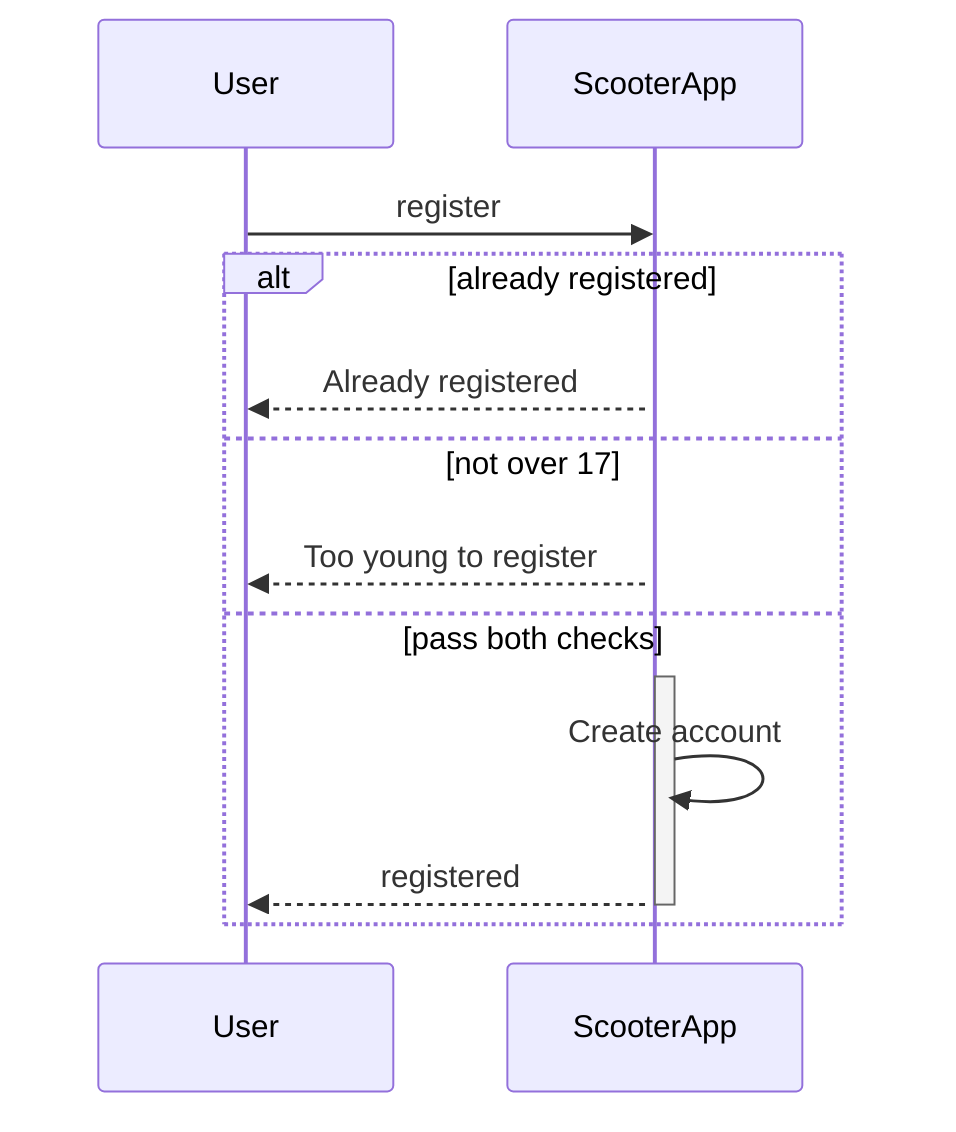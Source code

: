 sequenceDiagram 
    User ->> ScooterApp: register 
    activate ScooterApp

    alt already registered 
     ScooterApp -->> User: Already registered
    else not over 17 
        ScooterApp -->> User: Too young to register
    else pass both checks 
        activate ScooterApp
        ScooterApp ->> ScooterApp: Create account
        ScooterApp -->> User: registered
        deactivate ScooterApp
    end